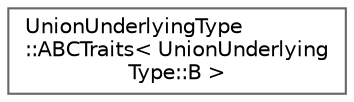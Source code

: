 digraph "Graphical Class Hierarchy"
{
 // LATEX_PDF_SIZE
  bgcolor="transparent";
  edge [fontname=Helvetica,fontsize=10,labelfontname=Helvetica,labelfontsize=10];
  node [fontname=Helvetica,fontsize=10,shape=box,height=0.2,width=0.4];
  rankdir="LR";
  Node0 [id="Node000000",label="UnionUnderlyingType\l::ABCTraits\< UnionUnderlying\lType::B \>",height=0.2,width=0.4,color="grey40", fillcolor="white", style="filled",URL="$structUnionUnderlyingType_1_1ABCTraits_3_01UnionUnderlyingType_1_1B_01_4.html",tooltip=" "];
}
